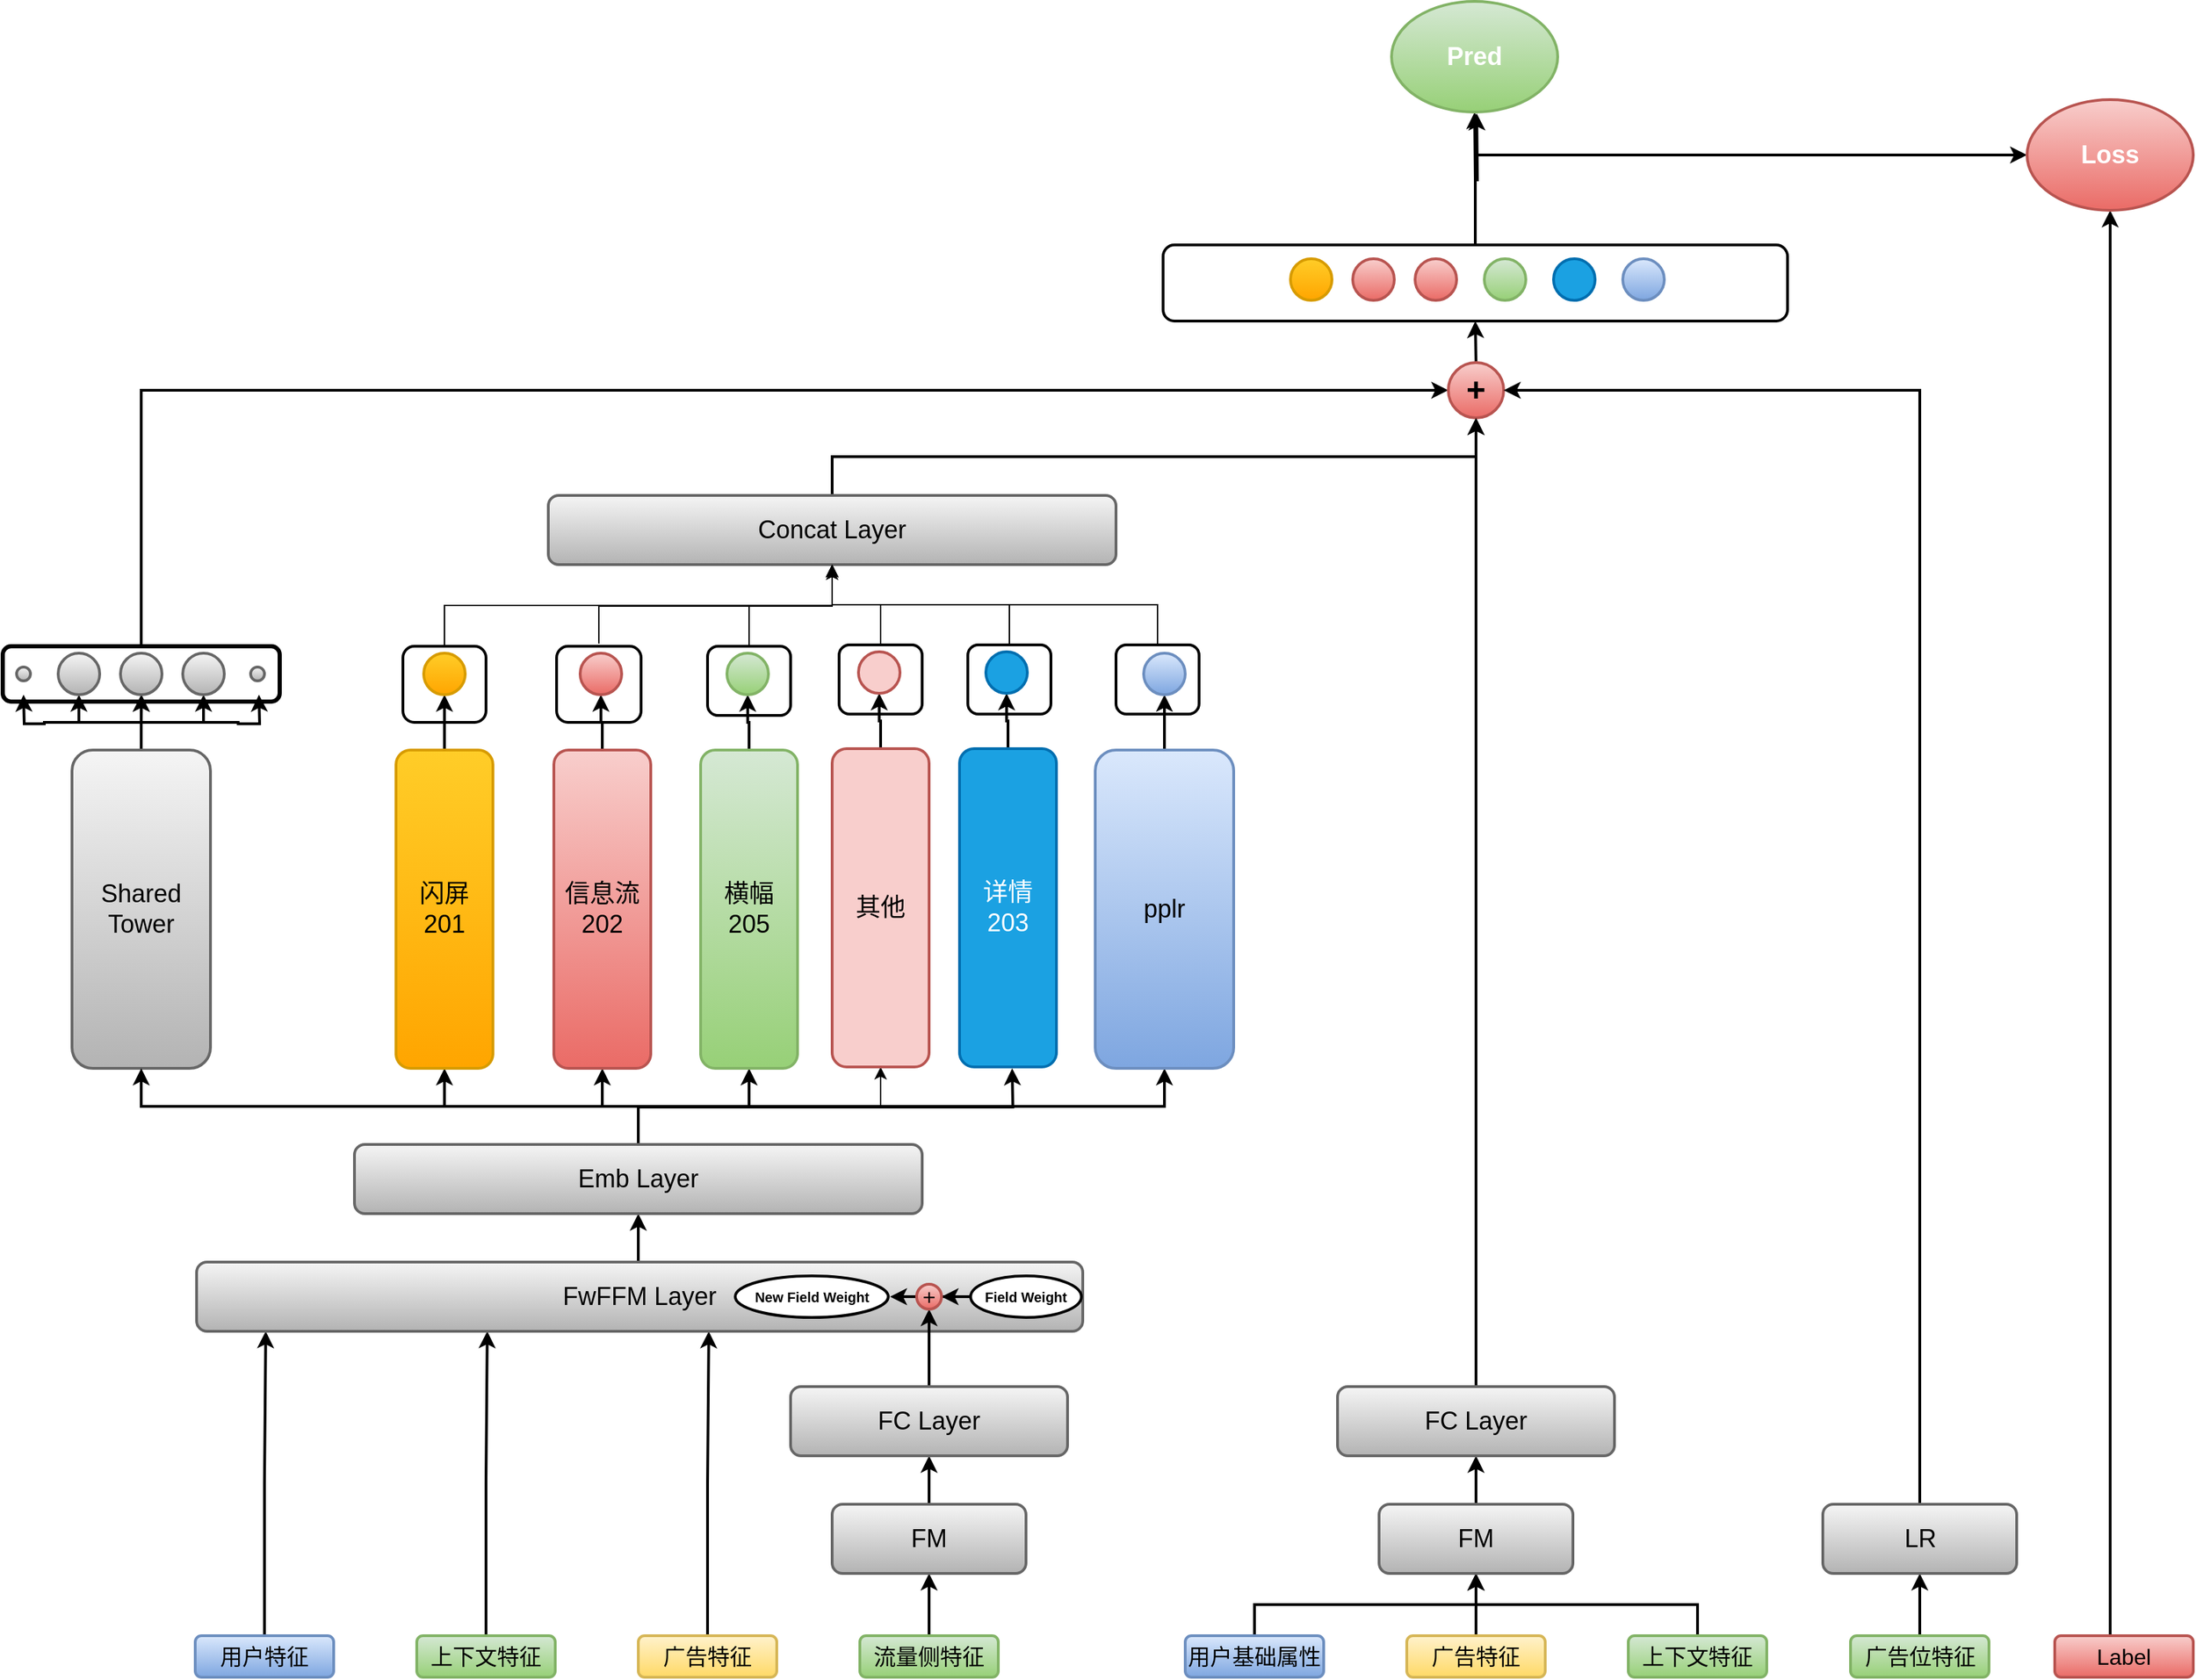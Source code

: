 <mxfile version="20.4.1" type="github">
  <diagram id="FtoD-XMlUUmFFMKcjNig" name="Page-1">
    <mxGraphModel dx="3220" dy="2487" grid="1" gridSize="10" guides="1" tooltips="1" connect="1" arrows="1" fold="1" page="1" pageScale="1" pageWidth="850" pageHeight="1100" math="0" shadow="0">
      <root>
        <mxCell id="0" />
        <mxCell id="1" parent="0" />
        <mxCell id="lZUS2v1G8GHMa_mkW9TZ-1" style="edgeStyle=orthogonalEdgeStyle;rounded=0;orthogonalLoop=1;jettySize=auto;html=1;exitX=0.5;exitY=0;exitDx=0;exitDy=0;entryX=0.078;entryY=1;entryDx=0;entryDy=0;entryPerimeter=0;strokeWidth=2;" edge="1" parent="1" source="lZUS2v1G8GHMa_mkW9TZ-2" target="lZUS2v1G8GHMa_mkW9TZ-20">
          <mxGeometry relative="1" as="geometry" />
        </mxCell>
        <mxCell id="lZUS2v1G8GHMa_mkW9TZ-2" value="用户特征" style="rounded=1;whiteSpace=wrap;html=1;fontSize=16;fillColor=#dae8fc;strokeColor=#6c8ebf;gradientColor=#7ea6e0;strokeWidth=2;" vertex="1" parent="1">
          <mxGeometry x="20" y="680" width="100" height="30" as="geometry" />
        </mxCell>
        <mxCell id="lZUS2v1G8GHMa_mkW9TZ-3" style="edgeStyle=orthogonalEdgeStyle;rounded=0;orthogonalLoop=1;jettySize=auto;html=1;exitX=0.5;exitY=0;exitDx=0;exitDy=0;entryX=0.328;entryY=1;entryDx=0;entryDy=0;entryPerimeter=0;strokeWidth=2;" edge="1" parent="1" source="lZUS2v1G8GHMa_mkW9TZ-4" target="lZUS2v1G8GHMa_mkW9TZ-20">
          <mxGeometry relative="1" as="geometry" />
        </mxCell>
        <mxCell id="lZUS2v1G8GHMa_mkW9TZ-4" value="上下文特征" style="rounded=1;whiteSpace=wrap;html=1;fontSize=16;fillColor=#d5e8d4;strokeColor=#82b366;gradientColor=#97d077;strokeWidth=2;" vertex="1" parent="1">
          <mxGeometry x="180" y="680" width="100" height="30" as="geometry" />
        </mxCell>
        <mxCell id="lZUS2v1G8GHMa_mkW9TZ-5" style="edgeStyle=orthogonalEdgeStyle;rounded=0;orthogonalLoop=1;jettySize=auto;html=1;exitX=0.5;exitY=0;exitDx=0;exitDy=0;entryX=0.578;entryY=1.001;entryDx=0;entryDy=0;entryPerimeter=0;strokeWidth=2;" edge="1" parent="1" source="lZUS2v1G8GHMa_mkW9TZ-6" target="lZUS2v1G8GHMa_mkW9TZ-20">
          <mxGeometry relative="1" as="geometry" />
        </mxCell>
        <mxCell id="lZUS2v1G8GHMa_mkW9TZ-6" value="广告特征" style="rounded=1;whiteSpace=wrap;html=1;fontSize=16;fillColor=#fff2cc;strokeColor=#d6b656;gradientColor=#ffd966;strokeWidth=2;" vertex="1" parent="1">
          <mxGeometry x="340" y="680" width="100" height="30" as="geometry" />
        </mxCell>
        <mxCell id="lZUS2v1G8GHMa_mkW9TZ-7" style="edgeStyle=orthogonalEdgeStyle;rounded=0;orthogonalLoop=1;jettySize=auto;html=1;exitX=0.5;exitY=0;exitDx=0;exitDy=0;entryX=0.5;entryY=1;entryDx=0;entryDy=0;strokeWidth=2;" edge="1" parent="1" source="lZUS2v1G8GHMa_mkW9TZ-8" target="lZUS2v1G8GHMa_mkW9TZ-18">
          <mxGeometry relative="1" as="geometry" />
        </mxCell>
        <mxCell id="lZUS2v1G8GHMa_mkW9TZ-8" value="流量侧特征" style="rounded=1;whiteSpace=wrap;html=1;fontSize=16;fillColor=#d5e8d4;strokeColor=#82b366;gradientColor=#97d077;strokeWidth=2;" vertex="1" parent="1">
          <mxGeometry x="500" y="680" width="100" height="30" as="geometry" />
        </mxCell>
        <mxCell id="lZUS2v1G8GHMa_mkW9TZ-9" style="edgeStyle=orthogonalEdgeStyle;rounded=0;orthogonalLoop=1;jettySize=auto;html=1;exitX=0.5;exitY=0;exitDx=0;exitDy=0;entryX=0.5;entryY=1;entryDx=0;entryDy=0;strokeWidth=2;" edge="1" parent="1" source="lZUS2v1G8GHMa_mkW9TZ-10" target="lZUS2v1G8GHMa_mkW9TZ-82">
          <mxGeometry relative="1" as="geometry" />
        </mxCell>
        <mxCell id="lZUS2v1G8GHMa_mkW9TZ-10" value="用户基础属性" style="rounded=1;whiteSpace=wrap;html=1;fontSize=16;fillColor=#dae8fc;strokeColor=#6c8ebf;gradientColor=#7ea6e0;strokeWidth=2;" vertex="1" parent="1">
          <mxGeometry x="735" y="680" width="100" height="30" as="geometry" />
        </mxCell>
        <mxCell id="lZUS2v1G8GHMa_mkW9TZ-11" style="edgeStyle=orthogonalEdgeStyle;rounded=0;orthogonalLoop=1;jettySize=auto;html=1;exitX=0.5;exitY=0;exitDx=0;exitDy=0;entryX=0.5;entryY=1;entryDx=0;entryDy=0;strokeWidth=2;" edge="1" parent="1" source="lZUS2v1G8GHMa_mkW9TZ-12" target="lZUS2v1G8GHMa_mkW9TZ-106">
          <mxGeometry relative="1" as="geometry" />
        </mxCell>
        <mxCell id="lZUS2v1G8GHMa_mkW9TZ-12" value="广告位特征" style="rounded=1;whiteSpace=wrap;html=1;fontSize=16;fillColor=#d5e8d4;strokeColor=#82b366;gradientColor=#97d077;strokeWidth=2;" vertex="1" parent="1">
          <mxGeometry x="1215.5" y="680" width="100" height="30" as="geometry" />
        </mxCell>
        <mxCell id="lZUS2v1G8GHMa_mkW9TZ-13" style="edgeStyle=orthogonalEdgeStyle;rounded=0;orthogonalLoop=1;jettySize=auto;html=1;exitX=0.5;exitY=0;exitDx=0;exitDy=0;entryX=0.5;entryY=1;entryDx=0;entryDy=0;strokeWidth=2;" edge="1" parent="1" source="lZUS2v1G8GHMa_mkW9TZ-14" target="lZUS2v1G8GHMa_mkW9TZ-82">
          <mxGeometry relative="1" as="geometry" />
        </mxCell>
        <mxCell id="lZUS2v1G8GHMa_mkW9TZ-14" value="广告特征" style="rounded=1;whiteSpace=wrap;html=1;fontSize=16;fillColor=#fff2cc;strokeColor=#d6b656;gradientColor=#ffd966;strokeWidth=2;" vertex="1" parent="1">
          <mxGeometry x="895" y="680" width="100" height="30" as="geometry" />
        </mxCell>
        <mxCell id="lZUS2v1G8GHMa_mkW9TZ-15" style="edgeStyle=orthogonalEdgeStyle;rounded=0;orthogonalLoop=1;jettySize=auto;html=1;exitX=0.5;exitY=0;exitDx=0;exitDy=0;entryX=0.5;entryY=1;entryDx=0;entryDy=0;strokeWidth=2;" edge="1" parent="1" source="lZUS2v1G8GHMa_mkW9TZ-16" target="lZUS2v1G8GHMa_mkW9TZ-82">
          <mxGeometry relative="1" as="geometry" />
        </mxCell>
        <mxCell id="lZUS2v1G8GHMa_mkW9TZ-16" value="上下文特征" style="rounded=1;whiteSpace=wrap;html=1;fontSize=16;fillColor=#d5e8d4;strokeColor=#82b366;gradientColor=#97d077;strokeWidth=2;" vertex="1" parent="1">
          <mxGeometry x="1055" y="680" width="100" height="30" as="geometry" />
        </mxCell>
        <mxCell id="lZUS2v1G8GHMa_mkW9TZ-17" style="edgeStyle=orthogonalEdgeStyle;rounded=0;orthogonalLoop=1;jettySize=auto;html=1;exitX=0.5;exitY=0;exitDx=0;exitDy=0;entryX=0.5;entryY=1;entryDx=0;entryDy=0;strokeWidth=2;" edge="1" parent="1" source="lZUS2v1G8GHMa_mkW9TZ-18" target="lZUS2v1G8GHMa_mkW9TZ-22">
          <mxGeometry relative="1" as="geometry" />
        </mxCell>
        <mxCell id="lZUS2v1G8GHMa_mkW9TZ-18" value="FM" style="rounded=1;whiteSpace=wrap;html=1;fontSize=18;fillColor=#f5f5f5;gradientColor=#b3b3b3;strokeColor=#666666;strokeWidth=2;" vertex="1" parent="1">
          <mxGeometry x="480" y="585" width="140" height="50" as="geometry" />
        </mxCell>
        <mxCell id="lZUS2v1G8GHMa_mkW9TZ-19" style="edgeStyle=orthogonalEdgeStyle;rounded=0;orthogonalLoop=1;jettySize=auto;html=1;exitX=0.5;exitY=0;exitDx=0;exitDy=0;entryX=0.5;entryY=1;entryDx=0;entryDy=0;strokeWidth=2;" edge="1" parent="1" source="lZUS2v1G8GHMa_mkW9TZ-20" target="lZUS2v1G8GHMa_mkW9TZ-36">
          <mxGeometry relative="1" as="geometry" />
        </mxCell>
        <mxCell id="lZUS2v1G8GHMa_mkW9TZ-20" value="FwFFM Layer" style="rounded=1;whiteSpace=wrap;html=1;fontSize=18;fillColor=#f5f5f5;gradientColor=#b3b3b3;strokeColor=#666666;strokeWidth=2;" vertex="1" parent="1">
          <mxGeometry x="21" y="410" width="640" height="50" as="geometry" />
        </mxCell>
        <mxCell id="lZUS2v1G8GHMa_mkW9TZ-21" style="edgeStyle=orthogonalEdgeStyle;rounded=0;orthogonalLoop=1;jettySize=auto;html=1;exitX=0.5;exitY=0;exitDx=0;exitDy=0;entryX=0.5;entryY=1;entryDx=0;entryDy=0;strokeWidth=2;" edge="1" parent="1" source="lZUS2v1G8GHMa_mkW9TZ-22" target="lZUS2v1G8GHMa_mkW9TZ-112">
          <mxGeometry relative="1" as="geometry">
            <mxPoint x="550" y="450" as="targetPoint" />
          </mxGeometry>
        </mxCell>
        <mxCell id="lZUS2v1G8GHMa_mkW9TZ-22" value="FC Layer" style="rounded=1;whiteSpace=wrap;html=1;fontSize=18;fillColor=#f5f5f5;strokeColor=#666666;gradientColor=#b3b3b3;strokeWidth=2;" vertex="1" parent="1">
          <mxGeometry x="450" y="500" width="200" height="50" as="geometry" />
        </mxCell>
        <mxCell id="lZUS2v1G8GHMa_mkW9TZ-23" style="edgeStyle=orthogonalEdgeStyle;rounded=0;orthogonalLoop=1;jettySize=auto;html=1;exitX=0.5;exitY=0;exitDx=0;exitDy=0;entryX=0.5;entryY=1;entryDx=0;entryDy=0;strokeWidth=2;" edge="1" parent="1" source="lZUS2v1G8GHMa_mkW9TZ-29" target="lZUS2v1G8GHMa_mkW9TZ-67">
          <mxGeometry relative="1" as="geometry" />
        </mxCell>
        <mxCell id="lZUS2v1G8GHMa_mkW9TZ-24" style="edgeStyle=orthogonalEdgeStyle;rounded=0;orthogonalLoop=1;jettySize=auto;html=1;exitX=0.5;exitY=0;exitDx=0;exitDy=0;entryX=0.5;entryY=1;entryDx=0;entryDy=0;strokeWidth=2;" edge="1" parent="1" source="lZUS2v1G8GHMa_mkW9TZ-29" target="lZUS2v1G8GHMa_mkW9TZ-68">
          <mxGeometry relative="1" as="geometry" />
        </mxCell>
        <mxCell id="lZUS2v1G8GHMa_mkW9TZ-25" style="edgeStyle=orthogonalEdgeStyle;rounded=0;orthogonalLoop=1;jettySize=auto;html=1;exitX=0.5;exitY=0;exitDx=0;exitDy=0;entryX=0.5;entryY=1;entryDx=0;entryDy=0;strokeWidth=2;" edge="1" parent="1" source="lZUS2v1G8GHMa_mkW9TZ-29" target="lZUS2v1G8GHMa_mkW9TZ-66">
          <mxGeometry relative="1" as="geometry">
            <Array as="points">
              <mxPoint x="-19" y="20" />
              <mxPoint x="-64" y="20" />
            </Array>
          </mxGeometry>
        </mxCell>
        <mxCell id="lZUS2v1G8GHMa_mkW9TZ-26" style="edgeStyle=orthogonalEdgeStyle;rounded=0;orthogonalLoop=1;jettySize=auto;html=1;exitX=0.5;exitY=0;exitDx=0;exitDy=0;entryX=0.501;entryY=0.875;entryDx=0;entryDy=0;entryPerimeter=0;fontSize=16;fontColor=#FFFFFF;strokeWidth=2;" edge="1" parent="1" source="lZUS2v1G8GHMa_mkW9TZ-29" target="lZUS2v1G8GHMa_mkW9TZ-84">
          <mxGeometry relative="1" as="geometry" />
        </mxCell>
        <mxCell id="lZUS2v1G8GHMa_mkW9TZ-27" style="edgeStyle=orthogonalEdgeStyle;rounded=0;orthogonalLoop=1;jettySize=auto;html=1;exitX=0.5;exitY=0;exitDx=0;exitDy=0;entryX=0.5;entryY=1;entryDx=0;entryDy=0;fontSize=16;fontColor=#FFFFFF;strokeWidth=2;" edge="1" parent="1" source="lZUS2v1G8GHMa_mkW9TZ-29">
          <mxGeometry relative="1" as="geometry">
            <mxPoint x="66" as="targetPoint" />
          </mxGeometry>
        </mxCell>
        <mxCell id="lZUS2v1G8GHMa_mkW9TZ-28" style="edgeStyle=orthogonalEdgeStyle;rounded=0;orthogonalLoop=1;jettySize=auto;html=1;exitX=0.5;exitY=0;exitDx=0;exitDy=0;entryX=0.5;entryY=1;entryDx=0;entryDy=0;fontSize=16;fontColor=#FFFFFF;strokeWidth=2;" edge="1" parent="1" source="lZUS2v1G8GHMa_mkW9TZ-29">
          <mxGeometry relative="1" as="geometry">
            <mxPoint x="-104" as="targetPoint" />
          </mxGeometry>
        </mxCell>
        <mxCell id="lZUS2v1G8GHMa_mkW9TZ-29" value="Shared&lt;br style=&quot;font-size: 18px;&quot;&gt;Tower" style="rounded=1;whiteSpace=wrap;html=1;fontSize=18;fillColor=#f5f5f5;gradientColor=#b3b3b3;strokeColor=#666666;strokeWidth=2;" vertex="1" parent="1">
          <mxGeometry x="-69" y="40" width="100" height="230" as="geometry" />
        </mxCell>
        <mxCell id="lZUS2v1G8GHMa_mkW9TZ-30" style="edgeStyle=orthogonalEdgeStyle;rounded=0;orthogonalLoop=1;jettySize=auto;html=1;exitX=0.5;exitY=0;exitDx=0;exitDy=0;entryX=0.5;entryY=1;entryDx=0;entryDy=0;strokeWidth=2;" edge="1" parent="1" source="lZUS2v1G8GHMa_mkW9TZ-36" target="lZUS2v1G8GHMa_mkW9TZ-29">
          <mxGeometry relative="1" as="geometry" />
        </mxCell>
        <mxCell id="lZUS2v1G8GHMa_mkW9TZ-31" style="edgeStyle=orthogonalEdgeStyle;rounded=0;orthogonalLoop=1;jettySize=auto;html=1;exitX=0.5;exitY=0;exitDx=0;exitDy=0;entryX=0.5;entryY=1;entryDx=0;entryDy=0;strokeWidth=2;" edge="1" parent="1" source="lZUS2v1G8GHMa_mkW9TZ-36" target="lZUS2v1G8GHMa_mkW9TZ-44">
          <mxGeometry relative="1" as="geometry" />
        </mxCell>
        <mxCell id="lZUS2v1G8GHMa_mkW9TZ-32" style="edgeStyle=orthogonalEdgeStyle;rounded=0;orthogonalLoop=1;jettySize=auto;html=1;exitX=0.5;exitY=0;exitDx=0;exitDy=0;entryX=0.5;entryY=1;entryDx=0;entryDy=0;strokeWidth=2;" edge="1" parent="1" source="lZUS2v1G8GHMa_mkW9TZ-36" target="lZUS2v1G8GHMa_mkW9TZ-46">
          <mxGeometry relative="1" as="geometry" />
        </mxCell>
        <mxCell id="lZUS2v1G8GHMa_mkW9TZ-33" style="edgeStyle=orthogonalEdgeStyle;rounded=0;orthogonalLoop=1;jettySize=auto;html=1;exitX=0.5;exitY=0;exitDx=0;exitDy=0;entryX=0.5;entryY=1;entryDx=0;entryDy=0;strokeWidth=2;" edge="1" parent="1" source="lZUS2v1G8GHMa_mkW9TZ-36">
          <mxGeometry relative="1" as="geometry">
            <mxPoint x="610" y="270" as="targetPoint" />
          </mxGeometry>
        </mxCell>
        <mxCell id="lZUS2v1G8GHMa_mkW9TZ-34" style="edgeStyle=orthogonalEdgeStyle;rounded=0;orthogonalLoop=1;jettySize=auto;html=1;exitX=0.5;exitY=0;exitDx=0;exitDy=0;entryX=0.5;entryY=1;entryDx=0;entryDy=0;strokeWidth=2;" edge="1" parent="1" source="lZUS2v1G8GHMa_mkW9TZ-36" target="lZUS2v1G8GHMa_mkW9TZ-54">
          <mxGeometry relative="1" as="geometry" />
        </mxCell>
        <mxCell id="lZUS2v1G8GHMa_mkW9TZ-35" style="edgeStyle=orthogonalEdgeStyle;rounded=0;orthogonalLoop=1;jettySize=auto;html=1;exitX=0.5;exitY=0;exitDx=0;exitDy=0;entryX=0.5;entryY=1;entryDx=0;entryDy=0;strokeWidth=2;" edge="1" parent="1" source="lZUS2v1G8GHMa_mkW9TZ-36" target="lZUS2v1G8GHMa_mkW9TZ-40">
          <mxGeometry relative="1" as="geometry" />
        </mxCell>
        <mxCell id="lZUS2v1G8GHMa_mkW9TZ-130" style="edgeStyle=orthogonalEdgeStyle;rounded=0;orthogonalLoop=1;jettySize=auto;html=1;exitX=0.5;exitY=0;exitDx=0;exitDy=0;entryX=0.5;entryY=1;entryDx=0;entryDy=0;" edge="1" parent="1" source="lZUS2v1G8GHMa_mkW9TZ-36" target="lZUS2v1G8GHMa_mkW9TZ-126">
          <mxGeometry relative="1" as="geometry" />
        </mxCell>
        <mxCell id="lZUS2v1G8GHMa_mkW9TZ-36" value="Emb Layer" style="rounded=1;whiteSpace=wrap;html=1;fontSize=18;fillColor=#f5f5f5;gradientColor=#b3b3b3;strokeColor=#666666;strokeWidth=2;" vertex="1" parent="1">
          <mxGeometry x="135" y="325" width="410" height="50" as="geometry" />
        </mxCell>
        <mxCell id="lZUS2v1G8GHMa_mkW9TZ-38" style="edgeStyle=orthogonalEdgeStyle;rounded=0;orthogonalLoop=1;jettySize=auto;html=1;exitX=0.5;exitY=0;exitDx=0;exitDy=0;entryX=0.5;entryY=1;entryDx=0;entryDy=0;strokeWidth=2;" edge="1" parent="1" source="lZUS2v1G8GHMa_mkW9TZ-40" target="lZUS2v1G8GHMa_mkW9TZ-56">
          <mxGeometry relative="1" as="geometry" />
        </mxCell>
        <mxCell id="lZUS2v1G8GHMa_mkW9TZ-40" value="闪屏&lt;br&gt;201" style="rounded=1;whiteSpace=wrap;html=1;fontSize=18;fillColor=#ffcd28;gradientColor=#ffa500;strokeColor=#d79b00;strokeWidth=2;" vertex="1" parent="1">
          <mxGeometry x="165" y="40" width="70" height="230" as="geometry" />
        </mxCell>
        <mxCell id="lZUS2v1G8GHMa_mkW9TZ-42" style="edgeStyle=orthogonalEdgeStyle;rounded=0;orthogonalLoop=1;jettySize=auto;html=1;exitX=0.5;exitY=0;exitDx=0;exitDy=0;entryX=0.5;entryY=1;entryDx=0;entryDy=0;strokeWidth=2;" edge="1" parent="1" source="lZUS2v1G8GHMa_mkW9TZ-44" target="lZUS2v1G8GHMa_mkW9TZ-59">
          <mxGeometry relative="1" as="geometry" />
        </mxCell>
        <mxCell id="lZUS2v1G8GHMa_mkW9TZ-44" value="信息流202" style="rounded=1;whiteSpace=wrap;html=1;fontSize=18;fillColor=#f8cecc;gradientColor=#ea6b66;strokeColor=#b85450;strokeWidth=2;" vertex="1" parent="1">
          <mxGeometry x="279" y="40" width="70" height="230" as="geometry" />
        </mxCell>
        <mxCell id="lZUS2v1G8GHMa_mkW9TZ-45" style="edgeStyle=orthogonalEdgeStyle;rounded=0;orthogonalLoop=1;jettySize=auto;html=1;exitX=0.5;exitY=0;exitDx=0;exitDy=0;entryX=0.5;entryY=1;entryDx=0;entryDy=0;strokeWidth=2;" edge="1" parent="1" source="lZUS2v1G8GHMa_mkW9TZ-46" target="lZUS2v1G8GHMa_mkW9TZ-63">
          <mxGeometry relative="1" as="geometry" />
        </mxCell>
        <mxCell id="lZUS2v1G8GHMa_mkW9TZ-46" value="横幅&lt;br&gt;205" style="rounded=1;whiteSpace=wrap;html=1;fontSize=18;fillColor=#d5e8d4;gradientColor=#97d077;strokeColor=#82b366;strokeWidth=2;" vertex="1" parent="1">
          <mxGeometry x="385" y="40" width="70" height="230" as="geometry" />
        </mxCell>
        <mxCell id="lZUS2v1G8GHMa_mkW9TZ-53" style="edgeStyle=orthogonalEdgeStyle;rounded=0;orthogonalLoop=1;jettySize=auto;html=1;exitX=0.5;exitY=0;exitDx=0;exitDy=0;entryX=0.5;entryY=1;entryDx=0;entryDy=0;strokeWidth=2;" edge="1" parent="1" source="lZUS2v1G8GHMa_mkW9TZ-54" target="lZUS2v1G8GHMa_mkW9TZ-62">
          <mxGeometry relative="1" as="geometry" />
        </mxCell>
        <mxCell id="lZUS2v1G8GHMa_mkW9TZ-54" value="pplr" style="rounded=1;whiteSpace=wrap;html=1;fontSize=18;fillColor=#dae8fc;gradientColor=#7ea6e0;strokeColor=#6c8ebf;strokeWidth=2;" vertex="1" parent="1">
          <mxGeometry x="670" y="40" width="100" height="230" as="geometry" />
        </mxCell>
        <mxCell id="lZUS2v1G8GHMa_mkW9TZ-56" value="" style="ellipse;whiteSpace=wrap;html=1;aspect=fixed;fillColor=#ffcd28;gradientColor=#ffa500;strokeColor=#d79b00;strokeWidth=2;" vertex="1" parent="1">
          <mxGeometry x="185" y="-30" width="30" height="30" as="geometry" />
        </mxCell>
        <mxCell id="lZUS2v1G8GHMa_mkW9TZ-59" value="" style="ellipse;whiteSpace=wrap;html=1;aspect=fixed;fillColor=#f8cecc;gradientColor=#ea6b66;strokeColor=#b85450;strokeWidth=2;" vertex="1" parent="1">
          <mxGeometry x="298" y="-30" width="30" height="30" as="geometry" />
        </mxCell>
        <mxCell id="lZUS2v1G8GHMa_mkW9TZ-62" value="" style="ellipse;whiteSpace=wrap;html=1;aspect=fixed;fillColor=#dae8fc;gradientColor=#7ea6e0;strokeColor=#6c8ebf;strokeWidth=2;" vertex="1" parent="1">
          <mxGeometry x="705" y="-30" width="30" height="30" as="geometry" />
        </mxCell>
        <mxCell id="lZUS2v1G8GHMa_mkW9TZ-63" value="" style="ellipse;whiteSpace=wrap;html=1;aspect=fixed;fillColor=#d5e8d4;gradientColor=#97d077;strokeColor=#82b366;strokeWidth=2;" vertex="1" parent="1">
          <mxGeometry x="404" y="-30" width="30" height="30" as="geometry" />
        </mxCell>
        <mxCell id="lZUS2v1G8GHMa_mkW9TZ-66" value="" style="ellipse;whiteSpace=wrap;html=1;aspect=fixed;fillColor=#f5f5f5;gradientColor=#b3b3b3;strokeColor=#666666;strokeWidth=2;" vertex="1" parent="1">
          <mxGeometry x="-79" y="-30" width="30" height="30" as="geometry" />
        </mxCell>
        <mxCell id="lZUS2v1G8GHMa_mkW9TZ-67" value="" style="ellipse;whiteSpace=wrap;html=1;aspect=fixed;fillColor=#f5f5f5;gradientColor=#b3b3b3;strokeColor=#666666;strokeWidth=2;" vertex="1" parent="1">
          <mxGeometry x="-34" y="-30" width="30" height="30" as="geometry" />
        </mxCell>
        <mxCell id="lZUS2v1G8GHMa_mkW9TZ-68" value="" style="ellipse;whiteSpace=wrap;html=1;aspect=fixed;fillColor=#f5f5f5;gradientColor=#b3b3b3;strokeColor=#666666;strokeWidth=2;" vertex="1" parent="1">
          <mxGeometry x="11" y="-30" width="30" height="30" as="geometry" />
        </mxCell>
        <mxCell id="lZUS2v1G8GHMa_mkW9TZ-69" value="" style="ellipse;whiteSpace=wrap;html=1;aspect=fixed;fillColor=#f5f5f5;gradientColor=#b3b3b3;strokeColor=#666666;strokeWidth=2;" vertex="1" parent="1">
          <mxGeometry x="-109" y="-20" width="10" height="10" as="geometry" />
        </mxCell>
        <mxCell id="lZUS2v1G8GHMa_mkW9TZ-70" value="" style="ellipse;whiteSpace=wrap;html=1;aspect=fixed;fillColor=#f5f5f5;gradientColor=#b3b3b3;strokeColor=#666666;strokeWidth=2;" vertex="1" parent="1">
          <mxGeometry x="60" y="-20" width="10" height="10" as="geometry" />
        </mxCell>
        <mxCell id="lZUS2v1G8GHMa_mkW9TZ-71" value="" style="ellipse;whiteSpace=wrap;html=1;aspect=fixed;fillColor=#1ba1e2;strokeColor=#006EAF;strokeWidth=2;fontColor=#ffffff;" vertex="1" parent="1">
          <mxGeometry x="1001" y="-315" width="30" height="30" as="geometry" />
        </mxCell>
        <mxCell id="lZUS2v1G8GHMa_mkW9TZ-72" value="" style="ellipse;whiteSpace=wrap;html=1;aspect=fixed;fillColor=#dae8fc;gradientColor=#7ea6e0;strokeColor=#6c8ebf;strokeWidth=2;" vertex="1" parent="1">
          <mxGeometry x="1051" y="-315" width="30" height="30" as="geometry" />
        </mxCell>
        <mxCell id="lZUS2v1G8GHMa_mkW9TZ-74" value="" style="ellipse;whiteSpace=wrap;html=1;aspect=fixed;fillColor=#ffcd28;gradientColor=#ffa500;strokeColor=#d79b00;strokeWidth=2;" vertex="1" parent="1">
          <mxGeometry x="811" y="-315" width="30" height="30" as="geometry" />
        </mxCell>
        <mxCell id="lZUS2v1G8GHMa_mkW9TZ-75" value="" style="ellipse;whiteSpace=wrap;html=1;aspect=fixed;fillColor=#f8cecc;gradientColor=#ea6b66;strokeColor=#b85450;strokeWidth=2;" vertex="1" parent="1">
          <mxGeometry x="856" y="-315" width="30" height="30" as="geometry" />
        </mxCell>
        <mxCell id="lZUS2v1G8GHMa_mkW9TZ-76" value="" style="ellipse;whiteSpace=wrap;html=1;aspect=fixed;fillColor=#f8cecc;gradientColor=#ea6b66;strokeColor=#b85450;strokeWidth=2;" vertex="1" parent="1">
          <mxGeometry x="901" y="-315" width="30" height="30" as="geometry" />
        </mxCell>
        <mxCell id="lZUS2v1G8GHMa_mkW9TZ-77" value="" style="ellipse;whiteSpace=wrap;html=1;aspect=fixed;fillColor=#d5e8d4;gradientColor=#97d077;strokeColor=#82b366;strokeWidth=2;" vertex="1" parent="1">
          <mxGeometry x="951" y="-315" width="30" height="30" as="geometry" />
        </mxCell>
        <mxCell id="lZUS2v1G8GHMa_mkW9TZ-81" style="edgeStyle=orthogonalEdgeStyle;rounded=0;orthogonalLoop=1;jettySize=auto;html=1;exitX=0.5;exitY=0;exitDx=0;exitDy=0;entryX=0.5;entryY=1;entryDx=0;entryDy=0;strokeWidth=2;" edge="1" parent="1" source="lZUS2v1G8GHMa_mkW9TZ-82" target="lZUS2v1G8GHMa_mkW9TZ-86">
          <mxGeometry relative="1" as="geometry" />
        </mxCell>
        <mxCell id="lZUS2v1G8GHMa_mkW9TZ-82" value="FM" style="rounded=1;whiteSpace=wrap;html=1;fontSize=18;fillColor=#f5f5f5;gradientColor=#b3b3b3;strokeColor=#666666;strokeWidth=2;" vertex="1" parent="1">
          <mxGeometry x="875" y="585" width="140" height="50" as="geometry" />
        </mxCell>
        <mxCell id="lZUS2v1G8GHMa_mkW9TZ-83" style="edgeStyle=orthogonalEdgeStyle;rounded=0;orthogonalLoop=1;jettySize=auto;html=1;exitX=0.5;exitY=0;exitDx=0;exitDy=0;entryX=0;entryY=0.5;entryDx=0;entryDy=0;strokeWidth=2;" edge="1" parent="1" source="lZUS2v1G8GHMa_mkW9TZ-84" target="lZUS2v1G8GHMa_mkW9TZ-88">
          <mxGeometry relative="1" as="geometry" />
        </mxCell>
        <mxCell id="lZUS2v1G8GHMa_mkW9TZ-84" value="" style="rounded=1;whiteSpace=wrap;html=1;shadow=0;gradientColor=none;fillColor=none;strokeWidth=3;" vertex="1" parent="1">
          <mxGeometry x="-119" y="-35" width="200" height="40" as="geometry" />
        </mxCell>
        <mxCell id="lZUS2v1G8GHMa_mkW9TZ-85" style="edgeStyle=orthogonalEdgeStyle;rounded=0;orthogonalLoop=1;jettySize=auto;html=1;exitX=0.5;exitY=0;exitDx=0;exitDy=0;entryX=0.5;entryY=1;entryDx=0;entryDy=0;fontSize=16;strokeWidth=2;" edge="1" parent="1" source="lZUS2v1G8GHMa_mkW9TZ-86" target="lZUS2v1G8GHMa_mkW9TZ-88">
          <mxGeometry relative="1" as="geometry" />
        </mxCell>
        <mxCell id="lZUS2v1G8GHMa_mkW9TZ-86" value="FC Layer" style="rounded=1;whiteSpace=wrap;html=1;fontSize=18;fillColor=#f5f5f5;gradientColor=#b3b3b3;strokeColor=#666666;strokeWidth=2;" vertex="1" parent="1">
          <mxGeometry x="845" y="500" width="200" height="50" as="geometry" />
        </mxCell>
        <mxCell id="lZUS2v1G8GHMa_mkW9TZ-87" style="edgeStyle=orthogonalEdgeStyle;rounded=0;orthogonalLoop=1;jettySize=auto;html=1;exitX=0.5;exitY=0;exitDx=0;exitDy=0;entryX=0.5;entryY=1;entryDx=0;entryDy=0;fontSize=16;strokeWidth=2;" edge="1" parent="1" source="lZUS2v1G8GHMa_mkW9TZ-88" target="lZUS2v1G8GHMa_mkW9TZ-92">
          <mxGeometry relative="1" as="geometry" />
        </mxCell>
        <mxCell id="lZUS2v1G8GHMa_mkW9TZ-88" value="&lt;h1&gt;+&lt;/h1&gt;" style="ellipse;whiteSpace=wrap;html=1;aspect=fixed;fillColor=#f8cecc;gradientColor=#ea6b66;strokeColor=#b85450;strokeWidth=2;" vertex="1" parent="1">
          <mxGeometry x="925" y="-240" width="40" height="40" as="geometry" />
        </mxCell>
        <mxCell id="lZUS2v1G8GHMa_mkW9TZ-89" style="edgeStyle=orthogonalEdgeStyle;rounded=0;orthogonalLoop=1;jettySize=auto;html=1;exitX=0.5;exitY=0;exitDx=0;exitDy=0;entryX=0;entryY=0.5;entryDx=0;entryDy=0;fontSize=16;strokeWidth=2;" edge="1" parent="1" source="lZUS2v1G8GHMa_mkW9TZ-92" target="lZUS2v1G8GHMa_mkW9TZ-116">
          <mxGeometry relative="1" as="geometry">
            <Array as="points">
              <mxPoint x="945" y="-390" />
            </Array>
          </mxGeometry>
        </mxCell>
        <mxCell id="lZUS2v1G8GHMa_mkW9TZ-90" style="edgeStyle=orthogonalEdgeStyle;rounded=0;orthogonalLoop=1;jettySize=auto;html=1;exitX=0.5;exitY=0;exitDx=0;exitDy=0;fontSize=16;strokeWidth=2;" edge="1" parent="1" source="lZUS2v1G8GHMa_mkW9TZ-92">
          <mxGeometry relative="1" as="geometry">
            <mxPoint x="945.529" y="-420" as="targetPoint" />
          </mxGeometry>
        </mxCell>
        <mxCell id="lZUS2v1G8GHMa_mkW9TZ-91" style="edgeStyle=orthogonalEdgeStyle;rounded=0;orthogonalLoop=1;jettySize=auto;html=1;exitX=0.5;exitY=0;exitDx=0;exitDy=0;entryX=0.5;entryY=1;entryDx=0;entryDy=0;fontSize=18;strokeWidth=2;" edge="1" parent="1" source="lZUS2v1G8GHMa_mkW9TZ-92" target="lZUS2v1G8GHMa_mkW9TZ-117">
          <mxGeometry relative="1" as="geometry" />
        </mxCell>
        <mxCell id="lZUS2v1G8GHMa_mkW9TZ-92" value="" style="rounded=1;whiteSpace=wrap;html=1;shadow=0;gradientColor=none;fillColor=none;strokeWidth=2;" vertex="1" parent="1">
          <mxGeometry x="719" y="-325" width="451" height="55" as="geometry" />
        </mxCell>
        <mxCell id="lZUS2v1G8GHMa_mkW9TZ-149" style="edgeStyle=orthogonalEdgeStyle;rounded=0;orthogonalLoop=1;jettySize=auto;html=1;exitX=0.5;exitY=0;exitDx=0;exitDy=0;entryX=0.5;entryY=1;entryDx=0;entryDy=0;" edge="1" parent="1" source="lZUS2v1G8GHMa_mkW9TZ-94" target="lZUS2v1G8GHMa_mkW9TZ-104">
          <mxGeometry relative="1" as="geometry" />
        </mxCell>
        <mxCell id="lZUS2v1G8GHMa_mkW9TZ-94" value="" style="rounded=1;whiteSpace=wrap;html=1;shadow=0;gradientColor=none;fillColor=none;strokeWidth=2;" vertex="1" parent="1">
          <mxGeometry x="170" y="-35" width="60" height="55" as="geometry" />
        </mxCell>
        <mxCell id="lZUS2v1G8GHMa_mkW9TZ-150" style="edgeStyle=orthogonalEdgeStyle;rounded=0;orthogonalLoop=1;jettySize=auto;html=1;exitX=0.5;exitY=0;exitDx=0;exitDy=0;" edge="1" parent="1">
          <mxGeometry relative="1" as="geometry">
            <mxPoint x="480" y="-92" as="targetPoint" />
            <mxPoint x="311.5" y="-37" as="sourcePoint" />
            <Array as="points">
              <mxPoint x="312" y="-64" />
              <mxPoint x="480" y="-64" />
            </Array>
          </mxGeometry>
        </mxCell>
        <mxCell id="lZUS2v1G8GHMa_mkW9TZ-96" value="" style="rounded=1;whiteSpace=wrap;html=1;shadow=0;gradientColor=none;fillColor=none;strokeWidth=2;" vertex="1" parent="1">
          <mxGeometry x="281" y="-35" width="61" height="55" as="geometry" />
        </mxCell>
        <mxCell id="lZUS2v1G8GHMa_mkW9TZ-147" style="edgeStyle=orthogonalEdgeStyle;rounded=0;orthogonalLoop=1;jettySize=auto;html=1;exitX=0.5;exitY=0;exitDx=0;exitDy=0;entryX=0.5;entryY=1;entryDx=0;entryDy=0;" edge="1" parent="1" source="lZUS2v1G8GHMa_mkW9TZ-100" target="lZUS2v1G8GHMa_mkW9TZ-104">
          <mxGeometry relative="1" as="geometry" />
        </mxCell>
        <mxCell id="lZUS2v1G8GHMa_mkW9TZ-100" value="" style="rounded=1;whiteSpace=wrap;html=1;shadow=0;gradientColor=none;fillColor=none;strokeWidth=2;" vertex="1" parent="1">
          <mxGeometry x="390" y="-35" width="60" height="50" as="geometry" />
        </mxCell>
        <mxCell id="lZUS2v1G8GHMa_mkW9TZ-103" style="edgeStyle=orthogonalEdgeStyle;rounded=0;orthogonalLoop=1;jettySize=auto;html=1;exitX=0.5;exitY=0;exitDx=0;exitDy=0;strokeWidth=2;" edge="1" parent="1" source="lZUS2v1G8GHMa_mkW9TZ-104" target="lZUS2v1G8GHMa_mkW9TZ-88">
          <mxGeometry relative="1" as="geometry" />
        </mxCell>
        <mxCell id="lZUS2v1G8GHMa_mkW9TZ-104" value="Concat Layer" style="rounded=1;whiteSpace=wrap;html=1;fontSize=18;fillColor=#f5f5f5;gradientColor=#b3b3b3;strokeColor=#666666;strokeWidth=2;" vertex="1" parent="1">
          <mxGeometry x="275" y="-144" width="410" height="50" as="geometry" />
        </mxCell>
        <mxCell id="lZUS2v1G8GHMa_mkW9TZ-105" style="edgeStyle=orthogonalEdgeStyle;rounded=0;orthogonalLoop=1;jettySize=auto;html=1;exitX=0.5;exitY=0;exitDx=0;exitDy=0;entryX=1;entryY=0.5;entryDx=0;entryDy=0;strokeWidth=2;" edge="1" parent="1" source="lZUS2v1G8GHMa_mkW9TZ-106" target="lZUS2v1G8GHMa_mkW9TZ-88">
          <mxGeometry relative="1" as="geometry" />
        </mxCell>
        <mxCell id="lZUS2v1G8GHMa_mkW9TZ-106" value="LR" style="rounded=1;whiteSpace=wrap;html=1;fontSize=18;fillColor=#f5f5f5;gradientColor=#b3b3b3;strokeColor=#666666;strokeWidth=2;" vertex="1" parent="1">
          <mxGeometry x="1195.5" y="585" width="140" height="50" as="geometry" />
        </mxCell>
        <mxCell id="lZUS2v1G8GHMa_mkW9TZ-109" style="edgeStyle=orthogonalEdgeStyle;rounded=0;orthogonalLoop=1;jettySize=auto;html=1;exitX=0;exitY=0.5;exitDx=0;exitDy=0;fontSize=18;strokeWidth=2;" edge="1" parent="1" source="lZUS2v1G8GHMa_mkW9TZ-110" target="lZUS2v1G8GHMa_mkW9TZ-112">
          <mxGeometry relative="1" as="geometry" />
        </mxCell>
        <mxCell id="lZUS2v1G8GHMa_mkW9TZ-110" value="&lt;b&gt;Field Weight&lt;/b&gt;" style="ellipse;whiteSpace=wrap;html=1;shadow=0;fontSize=10;strokeWidth=2;" vertex="1" parent="1">
          <mxGeometry x="580" y="420" width="80" height="30" as="geometry" />
        </mxCell>
        <mxCell id="lZUS2v1G8GHMa_mkW9TZ-111" style="edgeStyle=orthogonalEdgeStyle;rounded=0;orthogonalLoop=1;jettySize=auto;html=1;exitX=0;exitY=0.5;exitDx=0;exitDy=0;entryX=1.012;entryY=0.515;entryDx=0;entryDy=0;entryPerimeter=0;fontSize=18;strokeWidth=2;" edge="1" parent="1" source="lZUS2v1G8GHMa_mkW9TZ-112" target="lZUS2v1G8GHMa_mkW9TZ-113">
          <mxGeometry relative="1" as="geometry" />
        </mxCell>
        <mxCell id="lZUS2v1G8GHMa_mkW9TZ-112" value="+" style="ellipse;whiteSpace=wrap;html=1;aspect=fixed;shadow=0;fontSize=16;fillColor=#f8cecc;gradientColor=#ea6b66;strokeColor=#b85450;align=center;verticalAlign=middle;strokeWidth=2;" vertex="1" parent="1">
          <mxGeometry x="541" y="426" width="18" height="18" as="geometry" />
        </mxCell>
        <mxCell id="lZUS2v1G8GHMa_mkW9TZ-113" value="&lt;b&gt;New Field Weight&lt;/b&gt;" style="ellipse;whiteSpace=wrap;html=1;shadow=0;fontSize=10;strokeWidth=2;" vertex="1" parent="1">
          <mxGeometry x="410" y="420" width="110.5" height="30" as="geometry" />
        </mxCell>
        <mxCell id="lZUS2v1G8GHMa_mkW9TZ-114" style="edgeStyle=orthogonalEdgeStyle;rounded=0;orthogonalLoop=1;jettySize=auto;html=1;exitX=0.5;exitY=0;exitDx=0;exitDy=0;entryX=0.5;entryY=1;entryDx=0;entryDy=0;fontSize=16;strokeWidth=2;" edge="1" parent="1" source="lZUS2v1G8GHMa_mkW9TZ-115" target="lZUS2v1G8GHMa_mkW9TZ-116">
          <mxGeometry relative="1" as="geometry">
            <Array as="points">
              <mxPoint x="1413" y="680" />
            </Array>
          </mxGeometry>
        </mxCell>
        <mxCell id="lZUS2v1G8GHMa_mkW9TZ-115" value="Label" style="rounded=1;whiteSpace=wrap;html=1;fontSize=16;fillColor=#f8cecc;strokeColor=#b85450;gradientColor=#ea6b66;strokeWidth=2;" vertex="1" parent="1">
          <mxGeometry x="1363" y="680" width="100" height="30" as="geometry" />
        </mxCell>
        <mxCell id="lZUS2v1G8GHMa_mkW9TZ-116" value="&lt;font style=&quot;font-size: 18px&quot;&gt;Loss&lt;/font&gt;" style="ellipse;whiteSpace=wrap;html=1;shadow=0;fontSize=18;strokeWidth=2;fillColor=#f8cecc;gradientColor=#ea6b66;fontStyle=1;strokeColor=#b85450;fontColor=#FFFFFF;" vertex="1" parent="1">
          <mxGeometry x="1343" y="-430" width="120" height="80" as="geometry" />
        </mxCell>
        <mxCell id="lZUS2v1G8GHMa_mkW9TZ-117" value="&lt;font style=&quot;font-size: 18px&quot;&gt;Pred&lt;/font&gt;" style="ellipse;whiteSpace=wrap;html=1;shadow=0;fontSize=18;strokeWidth=2;fillColor=#d5e8d4;gradientColor=#97d077;fontStyle=1;strokeColor=#82b366;fontColor=#FFFFFF;" vertex="1" parent="1">
          <mxGeometry x="884" y="-501" width="120" height="80" as="geometry" />
        </mxCell>
        <mxCell id="lZUS2v1G8GHMa_mkW9TZ-118" value="Text" style="text;html=1;align=center;verticalAlign=middle;resizable=0;points=[];autosize=1;strokeColor=none;fillColor=none;fontSize=16;fontColor=#FFFFFF;" vertex="1" parent="1">
          <mxGeometry x="380" y="-370" width="40" height="20" as="geometry" />
        </mxCell>
        <mxCell id="lZUS2v1G8GHMa_mkW9TZ-125" style="edgeStyle=orthogonalEdgeStyle;rounded=0;orthogonalLoop=1;jettySize=auto;html=1;exitX=0.5;exitY=0;exitDx=0;exitDy=0;entryX=0.5;entryY=1;entryDx=0;entryDy=0;strokeWidth=2;" edge="1" parent="1" source="lZUS2v1G8GHMa_mkW9TZ-126" target="lZUS2v1G8GHMa_mkW9TZ-127">
          <mxGeometry relative="1" as="geometry" />
        </mxCell>
        <mxCell id="lZUS2v1G8GHMa_mkW9TZ-126" value="其他" style="rounded=1;whiteSpace=wrap;html=1;fontSize=18;fillColor=#f8cecc;strokeColor=#b85450;strokeWidth=2;" vertex="1" parent="1">
          <mxGeometry x="480" y="39" width="70" height="230" as="geometry" />
        </mxCell>
        <mxCell id="lZUS2v1G8GHMa_mkW9TZ-127" value="" style="ellipse;whiteSpace=wrap;html=1;aspect=fixed;fillColor=#f8cecc;strokeColor=#b85450;strokeWidth=2;" vertex="1" parent="1">
          <mxGeometry x="499" y="-31" width="30" height="30" as="geometry" />
        </mxCell>
        <mxCell id="lZUS2v1G8GHMa_mkW9TZ-146" style="edgeStyle=orthogonalEdgeStyle;rounded=0;orthogonalLoop=1;jettySize=auto;html=1;exitX=0.5;exitY=0;exitDx=0;exitDy=0;entryX=0.5;entryY=1;entryDx=0;entryDy=0;" edge="1" parent="1" source="lZUS2v1G8GHMa_mkW9TZ-128" target="lZUS2v1G8GHMa_mkW9TZ-104">
          <mxGeometry relative="1" as="geometry" />
        </mxCell>
        <mxCell id="lZUS2v1G8GHMa_mkW9TZ-128" value="" style="rounded=1;whiteSpace=wrap;html=1;shadow=0;gradientColor=none;fillColor=none;strokeWidth=2;" vertex="1" parent="1">
          <mxGeometry x="485" y="-36" width="60" height="50" as="geometry" />
        </mxCell>
        <mxCell id="lZUS2v1G8GHMa_mkW9TZ-131" style="edgeStyle=orthogonalEdgeStyle;rounded=0;orthogonalLoop=1;jettySize=auto;html=1;exitX=0.5;exitY=0;exitDx=0;exitDy=0;entryX=0.5;entryY=1;entryDx=0;entryDy=0;strokeWidth=2;" edge="1" parent="1" source="lZUS2v1G8GHMa_mkW9TZ-132" target="lZUS2v1G8GHMa_mkW9TZ-133">
          <mxGeometry relative="1" as="geometry" />
        </mxCell>
        <mxCell id="lZUS2v1G8GHMa_mkW9TZ-132" value="详情&lt;br&gt;203" style="rounded=1;whiteSpace=wrap;html=1;fontSize=18;fillColor=#1ba1e2;strokeColor=#006EAF;strokeWidth=2;fontColor=#ffffff;" vertex="1" parent="1">
          <mxGeometry x="572" y="39" width="70" height="230" as="geometry" />
        </mxCell>
        <mxCell id="lZUS2v1G8GHMa_mkW9TZ-133" value="" style="ellipse;whiteSpace=wrap;html=1;aspect=fixed;fillColor=#1ba1e2;strokeColor=#006EAF;strokeWidth=2;fontColor=#ffffff;" vertex="1" parent="1">
          <mxGeometry x="591" y="-31" width="30" height="30" as="geometry" />
        </mxCell>
        <mxCell id="lZUS2v1G8GHMa_mkW9TZ-143" style="edgeStyle=orthogonalEdgeStyle;rounded=0;orthogonalLoop=1;jettySize=auto;html=1;exitX=0.5;exitY=0;exitDx=0;exitDy=0;entryX=0.5;entryY=1;entryDx=0;entryDy=0;" edge="1" parent="1" source="lZUS2v1G8GHMa_mkW9TZ-134" target="lZUS2v1G8GHMa_mkW9TZ-104">
          <mxGeometry relative="1" as="geometry" />
        </mxCell>
        <mxCell id="lZUS2v1G8GHMa_mkW9TZ-134" value="" style="rounded=1;whiteSpace=wrap;html=1;shadow=0;gradientColor=none;fillColor=none;strokeWidth=2;" vertex="1" parent="1">
          <mxGeometry x="578" y="-36" width="60" height="50" as="geometry" />
        </mxCell>
        <mxCell id="lZUS2v1G8GHMa_mkW9TZ-144" style="edgeStyle=orthogonalEdgeStyle;rounded=0;orthogonalLoop=1;jettySize=auto;html=1;exitX=0.5;exitY=0;exitDx=0;exitDy=0;entryX=0.5;entryY=1;entryDx=0;entryDy=0;" edge="1" parent="1" source="lZUS2v1G8GHMa_mkW9TZ-140" target="lZUS2v1G8GHMa_mkW9TZ-104">
          <mxGeometry relative="1" as="geometry" />
        </mxCell>
        <mxCell id="lZUS2v1G8GHMa_mkW9TZ-140" value="" style="rounded=1;whiteSpace=wrap;html=1;shadow=0;gradientColor=none;fillColor=none;strokeWidth=2;" vertex="1" parent="1">
          <mxGeometry x="685" y="-36" width="60" height="50" as="geometry" />
        </mxCell>
      </root>
    </mxGraphModel>
  </diagram>
</mxfile>
